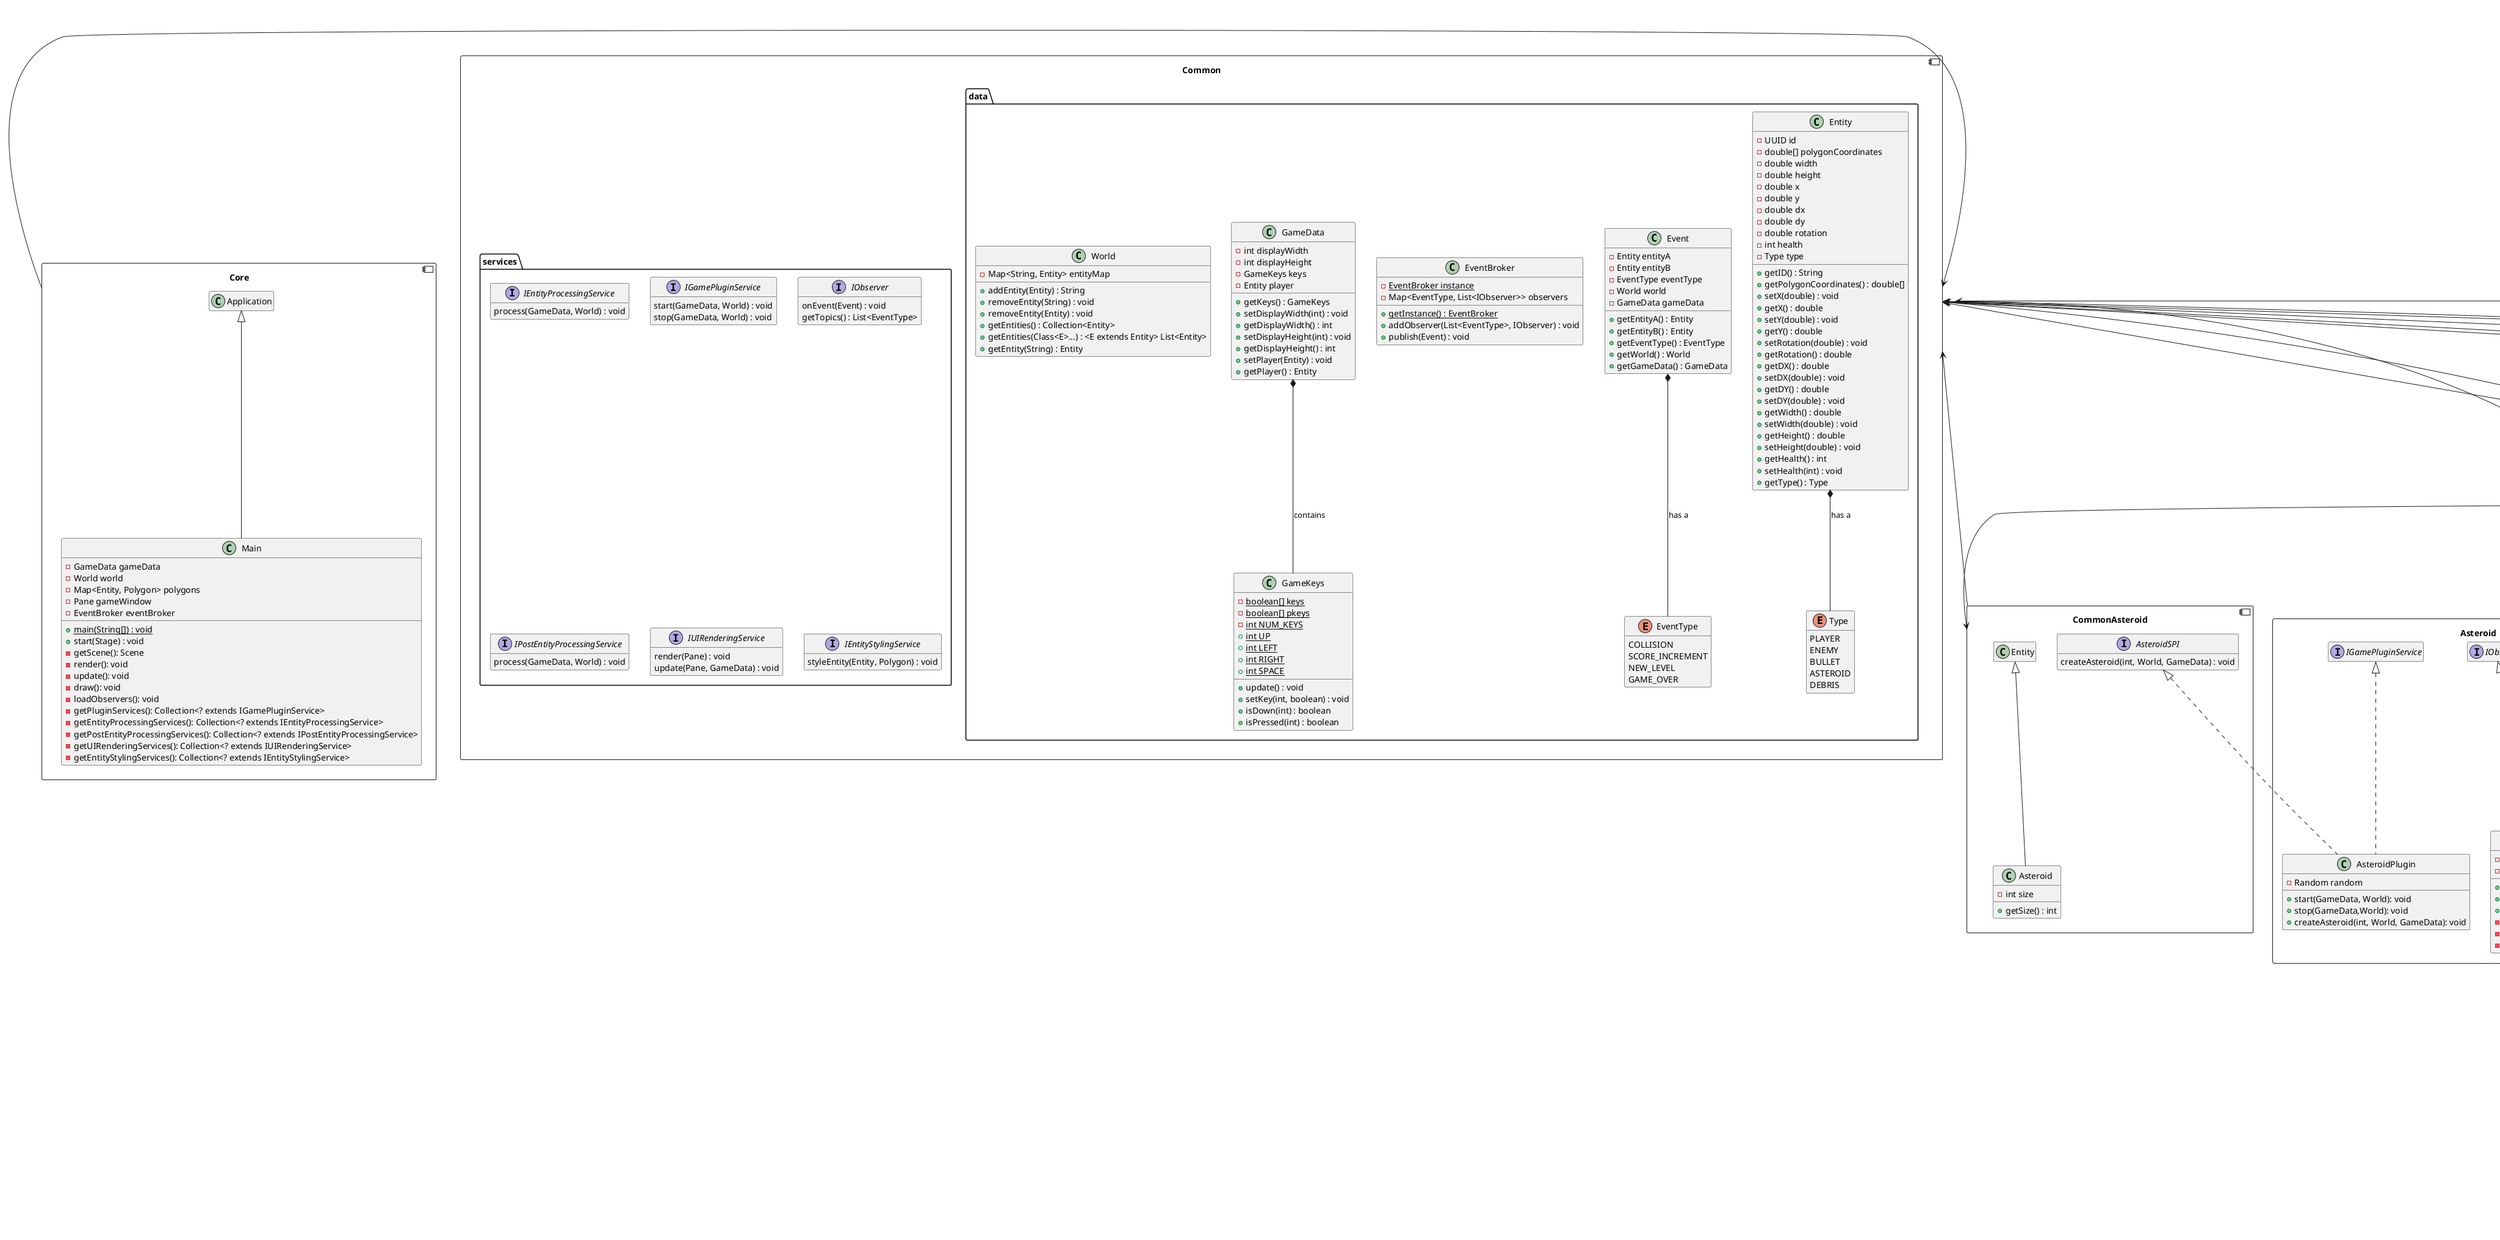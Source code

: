 @startuml
title AsteroidsFX - Class Diagram
hide empty members
component Common  {
}

package Common.data  {
    class Entity {
        - UUID id
        - double[] polygonCoordinates
        - double width
        - double height
        - double x
        - double y
        - double dx
        - double dy
        - double rotation
        - int health
        - Type type

    + getID() : String
    + getPolygonCoordinates() : double[]
    + setX(double) : void
    + getX() : double
    + setY(double) : void
    + getY() : double
    + setRotation(double) : void
    + getRotation() : double
    + getDX() : double
    + setDX(double) : void
    + getDY() : double
    + setDY(double) : void
    + getWidth() : double
    + setWidth(double) : void
    + getHeight() : double
    + setHeight(double) : void
    + getHealth() : int
    + setHealth(int) : void
    + getType() : Type
    }

    enum Type {
        PLAYER
        ENEMY
        BULLET
        ASTEROID
        DEBRIS
    }

    class Event {
        - Entity entityA
        - Entity entityB
        - EventType eventType
        - World world
        - GameData gameData

        + getEntityA() : Entity
        + getEntityB() : Entity
        + getEventType() : EventType
        + getWorld() : World
        + getGameData() : GameData
    }

    enum EventType {
        COLLISION
        SCORE_INCREMENT
        NEW_LEVEL
        GAME_OVER
    }

    class EventBroker {
        - {static} EventBroker instance
        - Map<EventType, List<IObserver>> observers

        + {static} getInstance() : EventBroker
        + addObserver(List<EventType>, IObserver) : void
        + publish(Event) : void
    }

    class GameData {
        - int displayWidth
        - int displayHeight
        - GameKeys keys
        - Entity player

        + getKeys() : GameKeys
        + setDisplayWidth(int) : void
        + getDisplayWidth() : int
        + setDisplayHeight(int) : void
        + getDisplayHeight() : int
        + setPlayer(Entity) : void
        + getPlayer() : Entity
    }



    class GameKeys {
        - {static} boolean[] keys
        - {static} boolean[] pkeys
        - {static} int NUM_KEYS
        + {static} int UP
        + {static} int LEFT
        + {static} int RIGHT
        + {static} int SPACE

        + update() : void
        + setKey(int, boolean) : void
        + isDown(int) : boolean
        + isPressed(int) : boolean
    }

    class World {
        - Map<String, Entity> entityMap

        + addEntity(Entity) : String
        + removeEntity(String) : void
        + removeEntity(Entity) : void
        + getEntities() : Collection<Entity>
        + getEntities(Class<E>...) : <E extends Entity> List<Entity>
        + getEntity(String) : Entity
    }

    Entity *-- Type: "has a "
    Event *-- EventType: "has a "
    GameData *-- GameKeys: "contains "
}

package Common.services {
    interface IEntityProcessingService {
        process(GameData, World) : void
    }

    interface IGamePluginService {
        start(GameData, World) : void
        stop(GameData, World) : void
    }

    interface IObserver {
        onEvent(Event) : void
        getTopics() : List<EventType>
    }

    interface IPostEntityProcessingService {
        process(GameData, World) : void
    }

    interface IUIRenderingService {
        render(Pane) : void
        update(Pane, GameData) : void
    }

     interface IEntityStylingService {
            styleEntity(Entity, Polygon) : void
        }
}

component Core {
        class Main extends Application{
            - GameData gameData
            - World world
            - Map<Entity, Polygon> polygons
            - Pane gameWindow
            - EventBroker eventBroker

            + {static} main(String[]) : void
            + start(Stage) : void
            - getScene(): Scene
            - render(): void
            - update(): void
            - draw(): void
            - loadObservers(): void
            - getPluginServices(): Collection<? extends IGamePluginService>
            - getEntityProcessingServices(): Collection<? extends IEntityProcessingService>
            - getPostEntityProcessingServices(): Collection<? extends IPostEntityProcessingService>
            - getUIRenderingServices(): Collection<? extends IUIRenderingService>
            - getEntityStylingServices(): Collection<? extends IEntityStylingService>
        }


}

component CommonAsteroid {
    class Asteroid extends Entity {
        - int size
        + getSize() : int
    }
    interface AsteroidSPI {
        createAsteroid(int, World, GameData) : void
    }
}

component CommonBullet {
    class Bullet extends Entity {
        - double distanceTravelled
        - Entity owner

        + getDistanceTravelled() : double
        + setDistanceTravelled(double) : void
        + getMaxTravelDistance() : double
        + getOwner() : Entity
        + setOwner(Entity owner) : void
    }

    interface BulletSPI {
        createBullet(Entity, double) : Entity
    }
}

component CommonEnemy {
    class Enemy extends Entity {
        - LocalTime lastTimeFired
        - LocalTime lastTimeChangedDirection

        + getLastTimeFired() : LocalTime
        + setLastTimeFired(LocalTime) : void
        + getLastTimeChangedDirection() : LocalTime
        + setLastTimeChangedDirection(LocalTime) : void
    }

    interface EnemySPI {
        resetEnemyPosition(GameData, World) : void
    }
}

component CommonPlayer {
    class Player extends Entity {
        - LocalTime respawnTime

        + getRespawnTime() : LocalTime
        + setRespawnTime(LocalTime) : void
    }

    interface PlayerSPI {
        resetPlayerPosition(GameData, World) : void
    }
}

component CommonScoreService {
    interface IScoreService {
        addScore(Entity) : void
        getScore() : int
        getLevel() : int
    }
}

component CommonWeapon {
    interface WeaponSPI {
        shoot(Entity, World) : void
    }
}

component Asteroid {
    class AsteroidControlSystem implements IEntityProcessingService, IObserver {
        - Random random
        - EventBroker eventBroker

        + process(GameData, World,): void
        + onEvent(Event): void
        + getTopics(): List<EventType>
        - handleTravel(Asteroid): void
        - handleBorders(GameData, Asteroid): void
        - splitAsteroid(Entity, World): void
    }

    class AsteroidPlugin implements IGamePluginService, CommonAsteroid.AsteroidSPI {
        - Random random

        + start(GameData, World): void
        + stop(GameData,World): void
        + createAsteroid(int, World, GameData): void
    }
}

component Bullet {
    class BulletControlSystem implements IEntityProcessingService, IObserver {
        - int BULLET_SPEED
        - EventBroker eventBroker

        + process(GameData, World): void
        + onEvent(Event): void
        + getTopics(): List<EventType>
        - handleTravel( World, Bullet): void
        - handleBorders(GameData, Bullet): void
        - handleBulletCollision(Entity, Entity, Event): void
    }

    class BulletPlugin implements IGamePluginService, CommonBullet.BulletSPI {
        + start(GameData, World): void
        + stop(GameData, World): void
        + createBullet(Entity, double): Entity
    }
}

component Collision {
    class CollisionControlSystem implements IPostEntityProcessingService {
        - EventBroker eventBroker

        + process(GameData, World): void
        - checkCollision(Entity, Entity) : boolean
        - isAnyEntityDebris(Entity, Entity) : boolean
        - isEntitiesSameInstance(Entity, Entity) : boolean
    }
}

component Debris {
    class Debris extends Entity {
        - LocalTime shouldBeRemovedTime

        + getShouldBeRemovedTime() : LocalTime
    }

    class DebrisControlSystem implements IEntityProcessingService, IObserver {
        - Random random

        + process(GameData, World): void
        + onEvent(Event): void
        + getTopics(): List<EventType>
        - makeDebris(Entity, World): void
    }
}

component Enemy {
    class EnemyControlSystem implements IEntityProcessingService, IObserver, CommonEnemy.EnemySPI {
        - Random random
        - EventBroker eventBroker

        + process(GameData, World): void
        + onEvent(Event): void
        + getTopics(): List<EventType>
        + resetEnemyPosition(GameData, World): void
        - handleRespawn(GameData, World) : void
        - handleBorders(GameData, Enemy): void
        - startMovement(Enemy) : void
        - getNewDirection(Enemy) : double
        - shouldChangeDirection(Enemy) : boolean
        - startFiring(World, Enemy) : void
        - createEnemyShip(GameData) : Enemy
        - setRandomPosition(GameData, Enemy) : void
        - getWeaponSPIs() : Collection<? extends WeaponSPI>
    }

    class EnemyPlugin implements IGamePluginService {
        - Entity enemy

        + start(GameData, World): void
        + stop(GameData, World): void

    }
}

component EntityStylingService {
    class EntityStylingServiceImpl implements IEntityStylingService {
        + styleEntity(Entity, Polygon): void
        - setPolygonStylingByInstance(Entity, Polygon): void
        - setEntityWidthAndHeightByPolygon(Entity, Polygon): void
    }
}

component Map {
    class MapPlugin implements IGamePluginService, IObserver {
        - int asteroidsCount

        + start(GameData, World): void
        + stop(GameData, World): void
        + onEvent(Event): void
        + getTopics(): List<EventType>
        - createAsteroids(World, GameData): void
        - resetPlayer(GameData, World): void
        - resetEnemy(GameData, World): void
        - getAsteroidSPIs(): Collection<? extends AsteroidSPI>
        - getPlayerSPIs(): Collection<? extends PlayerSPI>
        - getEnemySPIs(): Collection<? extends EnemySPI>
    }
}

component Player {
    class PlayerControlSystem implements IEntityProcessingService, IObserver, CommonPlayer.PlayerSPI {
        + process(GameData, World): void
        + onEvent(Event): void
        + getTopics(): List<EventType>
        + resetPlayerPosition(GameData, World): void
        - respawnPlayer(GameData, World): void
        - handleInput(GameData, World, Entity): void
        - applyAcceleration(Entity, double) : void
        - updatePosition(Entity) : void
        - handleBorders(GameData, Entity) : void
        - fireBullet(World, Entity) : void
        - getWeaponSPIs() : Collection<? extends WeaponSPI>
    }

    class PlayerPlugin implements IGamePluginService {

        + start(GameData, World): void
        + stop(GameData, World): void
        - createPlayerShip(GameData): Entity
    }
}

component ScoreService {
    class ScoreServiceImpl implements CommonScoreService.IScoreService, IObserver {
        - Set<String> scoredEntities
        - AtomicInteger score
        - AtomicInteger level

        + addScore(Entity): void
        + getScore(): int
        + getLevel(): int
        + onEvent(Event): void
        + getTopics(): List<EventType>
        - incrementScore(Event): void
    }
}

component UIRenderingService {
    class PlayerHealthRenderingService implements IUIRenderingService {
        + generate(Pane): void
        + update(Pane, GameData): void
        - generatePixelHeart(): ImageView
    }

    class ScoreRenderingService implements IUIRenderingService {
        + generate(Pane): void
        + update(Pane, GameData): void
        - getLevelText(): Text
        - getScoreText(): Text
        - updateLevelAndScoreText(Text, Text): void
        - removeLevelAndScoreText(Pane): void
        - isGameOver(GameData): boolean
        - displayGameOverText(Pane): void
        - getScoreServices(): Collection<? extends IScoreService>
    }
}

component Weapon {
    class WeaponPlugin implements IGamePluginService, CommonWeapon.WeaponSPI {
        + start(GameData, World): void
        + stop(GameData, World): void
        + shoot(Entity, World) : void
        - getBulletSPIs() : Collection<? extends BulletSPI>
    }
}



'Relationships'
Core -r-> Common
CommonAsteroid -u-> Common
CommonBullet -u-> Common
CommonEnemy -u-> Common
CommonPlayer -u-> Common
CommonScoreService -u-> Common
CommonWeapon -u-> Common
Collision -u-> Common
Debris -u-> Common
Enemy -u-> CommonWeapon
EntityStylingService -u> Common
Map -u> CommonAsteroid
Map -u> CommonPlayer
Map -u> CommonEnemy
Player -u-> CommonWeapon
ScoreService -u-> Common
UIRenderingService -u-> CommonScoreService
Weapon -u-> CommonBullet
@enduml